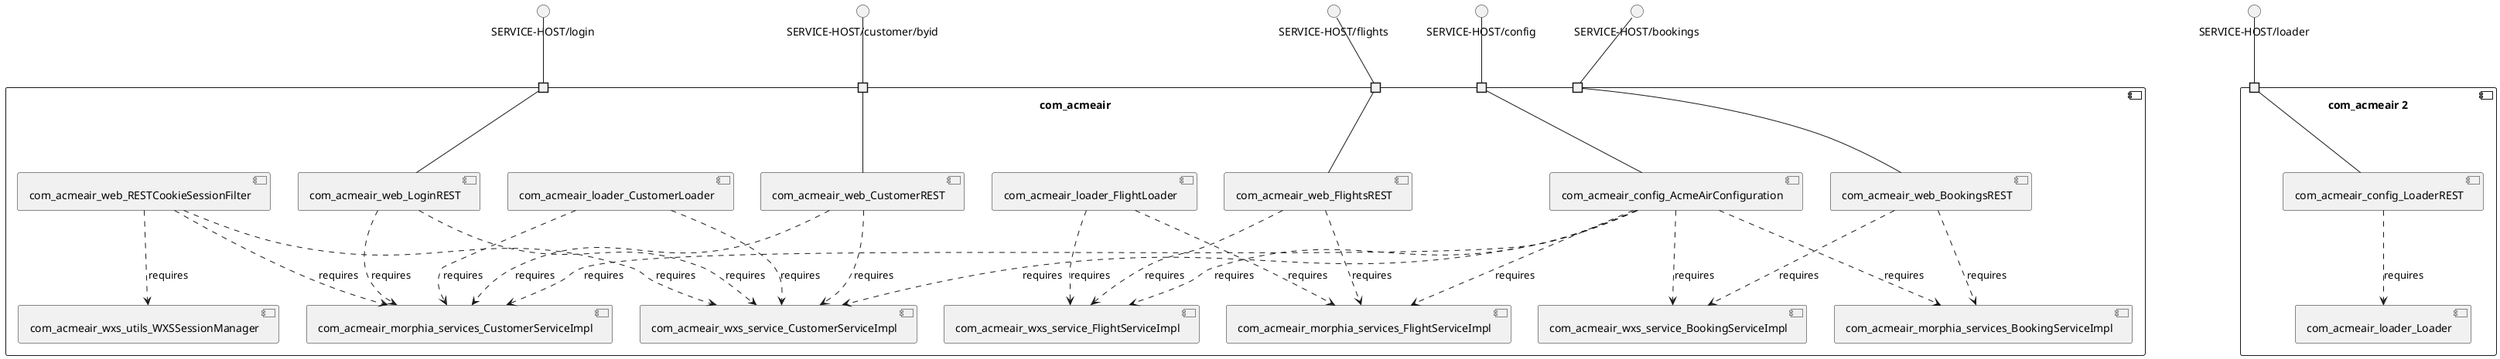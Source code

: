 @startuml
skinparam fixCircleLabelOverlapping true
skinparam componentStyle uml2
component "com_acmeair\n\n\n\n\n\n" {
[com_acmeair_web_CustomerREST]
[com_acmeair_loader_CustomerLoader]
[com_acmeair_web_LoginREST]
[com_acmeair_wxs_service_FlightServiceImpl]
[com_acmeair_morphia_services_BookingServiceImpl]
[com_acmeair_web_BookingsREST]
[com_acmeair_wxs_service_CustomerServiceImpl]
[com_acmeair_morphia_services_FlightServiceImpl]
[com_acmeair_loader_FlightLoader]
[com_acmeair_config_AcmeAirConfiguration]
[com_acmeair_web_FlightsREST]
[com_acmeair_morphia_services_CustomerServiceImpl]
[com_acmeair_wxs_utils_WXSSessionManager]
[com_acmeair_web_RESTCookieSessionFilter]
[com_acmeair_wxs_service_BookingServiceImpl]
portin " " as com_acmeair_requires_SERVICE_HOST_login
portin " " as com_acmeair_requires_SERVICE_HOST_customer_byid
portin " " as com_acmeair_requires_SERVICE_HOST_bookings
portin " " as com_acmeair_requires_SERVICE_HOST_flights
portin " " as com_acmeair_requires_SERVICE_HOST_config
[com_acmeair_web_RESTCookieSessionFilter]..>[com_acmeair_morphia_services_CustomerServiceImpl] : requires
[com_acmeair_loader_FlightLoader]..>[com_acmeair_morphia_services_FlightServiceImpl] : requires
[com_acmeair_config_AcmeAirConfiguration]..>[com_acmeair_morphia_services_CustomerServiceImpl] : requires
[com_acmeair_web_LoginREST]..>[com_acmeair_morphia_services_CustomerServiceImpl] : requires
[com_acmeair_web_RESTCookieSessionFilter]..>[com_acmeair_wxs_service_CustomerServiceImpl] : requires
[com_acmeair_loader_FlightLoader]..>[com_acmeair_wxs_service_FlightServiceImpl] : requires
[com_acmeair_web_FlightsREST]..>[com_acmeair_wxs_service_FlightServiceImpl] : requires
[com_acmeair_web_BookingsREST]..>[com_acmeair_morphia_services_BookingServiceImpl] : requires
[com_acmeair_loader_CustomerLoader]..>[com_acmeair_wxs_service_CustomerServiceImpl] : requires
[com_acmeair_config_AcmeAirConfiguration]..>[com_acmeair_wxs_service_BookingServiceImpl] : requires
[com_acmeair_web_RESTCookieSessionFilter]..>[com_acmeair_wxs_utils_WXSSessionManager] : requires
[com_acmeair_web_CustomerREST]..>[com_acmeair_wxs_service_CustomerServiceImpl] : requires
[com_acmeair_config_AcmeAirConfiguration]..>[com_acmeair_morphia_services_BookingServiceImpl] : requires
[com_acmeair_config_AcmeAirConfiguration]..>[com_acmeair_wxs_service_FlightServiceImpl] : requires
[com_acmeair_web_BookingsREST]..>[com_acmeair_wxs_service_BookingServiceImpl] : requires
[com_acmeair_web_FlightsREST]..>[com_acmeair_morphia_services_FlightServiceImpl] : requires
[com_acmeair_web_CustomerREST]..>[com_acmeair_morphia_services_CustomerServiceImpl] : requires
[com_acmeair_config_AcmeAirConfiguration]..>[com_acmeair_morphia_services_FlightServiceImpl] : requires
[com_acmeair_loader_CustomerLoader]..>[com_acmeair_morphia_services_CustomerServiceImpl] : requires
[com_acmeair_config_AcmeAirConfiguration]..>[com_acmeair_wxs_service_CustomerServiceImpl] : requires
[com_acmeair_web_LoginREST]..>[com_acmeair_wxs_service_CustomerServiceImpl] : requires
"com_acmeair_requires_SERVICE_HOST_flights"--[com_acmeair_web_FlightsREST]
"com_acmeair_requires_SERVICE_HOST_customer_byid"--[com_acmeair_web_CustomerREST]
"com_acmeair_requires_SERVICE_HOST_login"--[com_acmeair_web_LoginREST]
"com_acmeair_requires_SERVICE_HOST_config"--[com_acmeair_config_AcmeAirConfiguration]
"com_acmeair_requires_SERVICE_HOST_bookings"--[com_acmeair_web_BookingsREST]
}
interface "SERVICE-HOST/bookings" as interface.SERVICE_HOST_bookings
interface.SERVICE_HOST_bookings--"com_acmeair_requires_SERVICE_HOST_bookings"
interface "SERVICE-HOST/config" as interface.SERVICE_HOST_config
interface.SERVICE_HOST_config--"com_acmeair_requires_SERVICE_HOST_config"
interface "SERVICE-HOST/customer/byid" as interface.SERVICE_HOST_customer_byid
interface.SERVICE_HOST_customer_byid--"com_acmeair_requires_SERVICE_HOST_customer_byid"
interface "SERVICE-HOST/flights" as interface.SERVICE_HOST_flights
interface.SERVICE_HOST_flights--"com_acmeair_requires_SERVICE_HOST_flights"
interface "SERVICE-HOST/login" as interface.SERVICE_HOST_login
interface.SERVICE_HOST_login--"com_acmeair_requires_SERVICE_HOST_login"
component "com_acmeair 2\n\n\n\n\n\n" {
[com_acmeair_config_LoaderREST]
[com_acmeair_loader_Loader]
portin " " as com_acmeair_2_requires_SERVICE_HOST_loader
[com_acmeair_config_LoaderREST]..>[com_acmeair_loader_Loader] : requires
"com_acmeair_2_requires_SERVICE_HOST_loader"--[com_acmeair_config_LoaderREST]
}
interface "SERVICE-HOST/loader" as interface.SERVICE_HOST_loader
interface.SERVICE_HOST_loader--"com_acmeair_2_requires_SERVICE_HOST_loader"

@enduml
